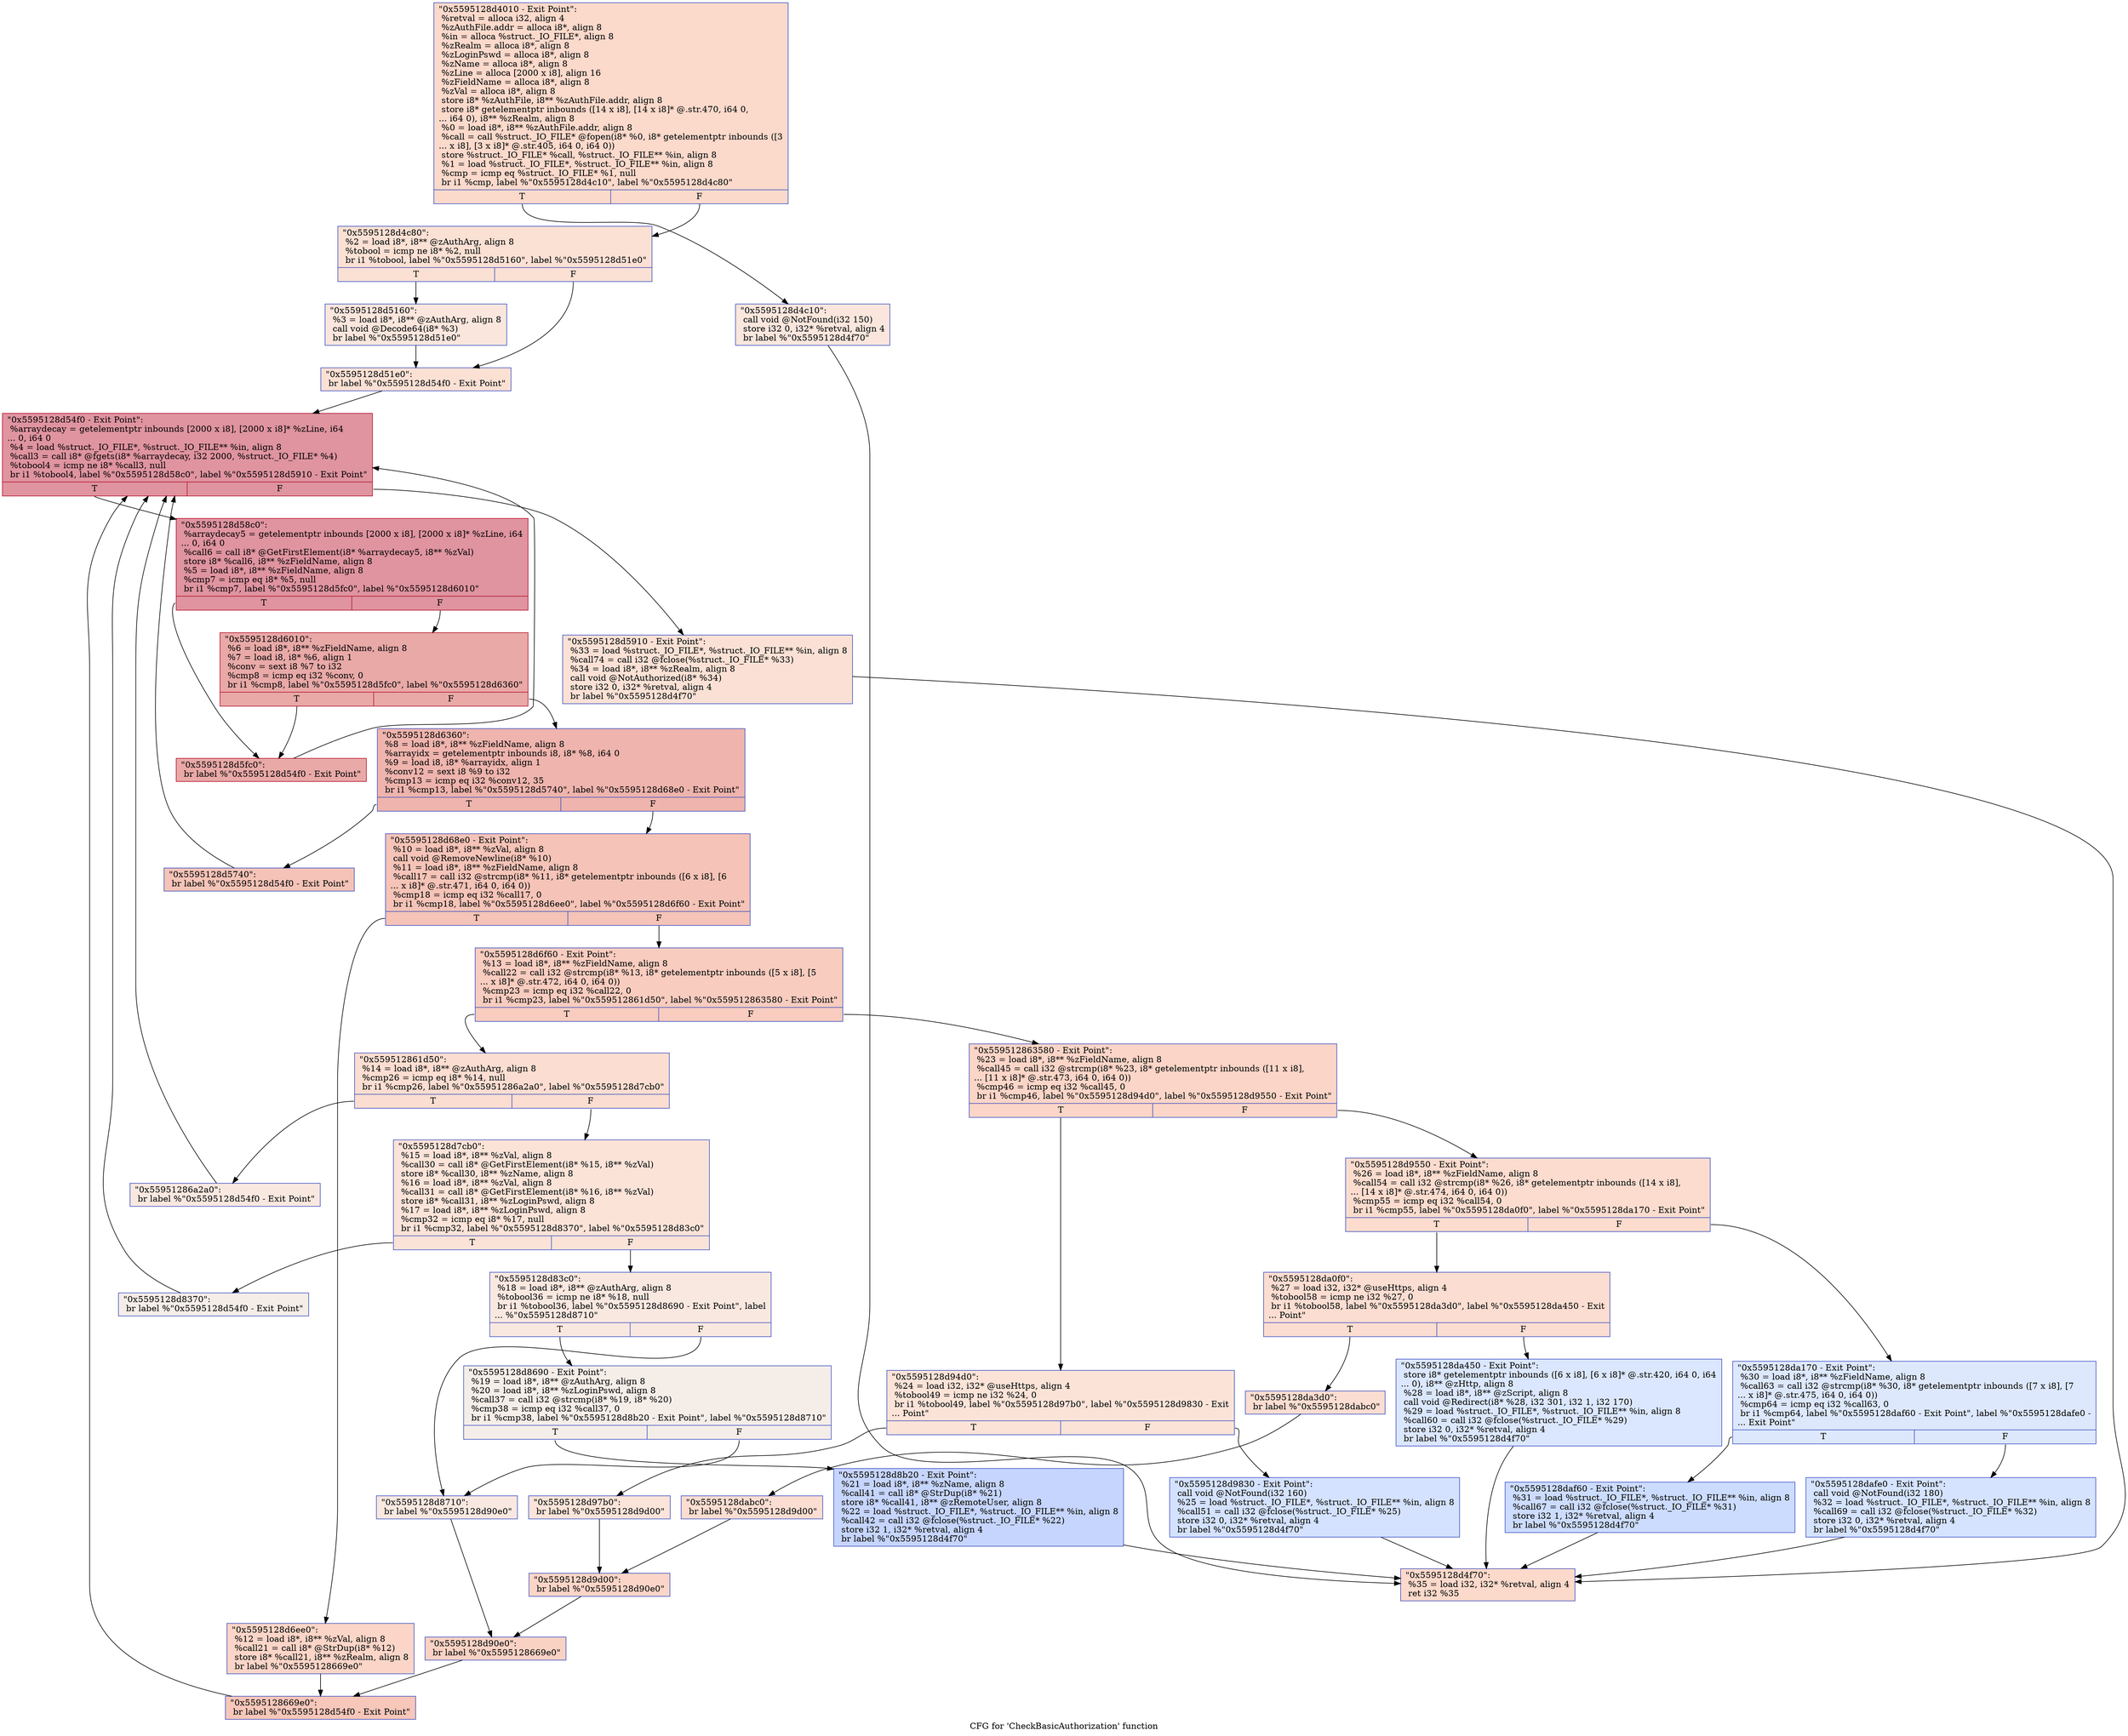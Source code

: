 digraph "CFG for 'CheckBasicAuthorization' function" {
	label="CFG for 'CheckBasicAuthorization' function";

	Node0x5595128d4010 [shape=record,color="#3d50c3ff", style=filled, fillcolor="#f7a88970",label="{\"0x5595128d4010 - Exit Point\":\l  %retval = alloca i32, align 4\l  %zAuthFile.addr = alloca i8*, align 8\l  %in = alloca %struct._IO_FILE*, align 8\l  %zRealm = alloca i8*, align 8\l  %zLoginPswd = alloca i8*, align 8\l  %zName = alloca i8*, align 8\l  %zLine = alloca [2000 x i8], align 16\l  %zFieldName = alloca i8*, align 8\l  %zVal = alloca i8*, align 8\l  store i8* %zAuthFile, i8** %zAuthFile.addr, align 8\l  store i8* getelementptr inbounds ([14 x i8], [14 x i8]* @.str.470, i64 0,\l... i64 0), i8** %zRealm, align 8\l  %0 = load i8*, i8** %zAuthFile.addr, align 8\l  %call = call %struct._IO_FILE* @fopen(i8* %0, i8* getelementptr inbounds ([3\l... x i8], [3 x i8]* @.str.405, i64 0, i64 0))\l  store %struct._IO_FILE* %call, %struct._IO_FILE** %in, align 8\l  %1 = load %struct._IO_FILE*, %struct._IO_FILE** %in, align 8\l  %cmp = icmp eq %struct._IO_FILE* %1, null\l  br i1 %cmp, label %\"0x5595128d4c10\", label %\"0x5595128d4c80\"\l|{<s0>T|<s1>F}}"];
	Node0x5595128d4010:s0 -> Node0x5595128d4c10;
	Node0x5595128d4010:s1 -> Node0x5595128d4c80;
	Node0x5595128d4c10 [shape=record,color="#3d50c3ff", style=filled, fillcolor="#f3c7b170",label="{\"0x5595128d4c10\":                                 \l  call void @NotFound(i32 150)\l  store i32 0, i32* %retval, align 4\l  br label %\"0x5595128d4f70\"\l}"];
	Node0x5595128d4c10 -> Node0x5595128d4f70;
	Node0x5595128d4c80 [shape=record,color="#3d50c3ff", style=filled, fillcolor="#f7b99e70",label="{\"0x5595128d4c80\":                                 \l  %2 = load i8*, i8** @zAuthArg, align 8\l  %tobool = icmp ne i8* %2, null\l  br i1 %tobool, label %\"0x5595128d5160\", label %\"0x5595128d51e0\"\l|{<s0>T|<s1>F}}"];
	Node0x5595128d4c80:s0 -> Node0x5595128d5160;
	Node0x5595128d4c80:s1 -> Node0x5595128d51e0;
	Node0x5595128d5160 [shape=record,color="#3d50c3ff", style=filled, fillcolor="#f3c7b170",label="{\"0x5595128d5160\":                                 \l  %3 = load i8*, i8** @zAuthArg, align 8\l  call void @Decode64(i8* %3)\l  br label %\"0x5595128d51e0\"\l}"];
	Node0x5595128d5160 -> Node0x5595128d51e0;
	Node0x5595128d51e0 [shape=record,color="#3d50c3ff", style=filled, fillcolor="#f7b99e70",label="{\"0x5595128d51e0\":                                 \l  br label %\"0x5595128d54f0 - Exit Point\"\l}"];
	Node0x5595128d51e0 -> Node0x5595128d54f0;
	Node0x5595128d54f0 [shape=record,color="#b70d28ff", style=filled, fillcolor="#b70d2870",label="{\"0x5595128d54f0 - Exit Point\":                    \l  %arraydecay = getelementptr inbounds [2000 x i8], [2000 x i8]* %zLine, i64\l... 0, i64 0\l  %4 = load %struct._IO_FILE*, %struct._IO_FILE** %in, align 8\l  %call3 = call i8* @fgets(i8* %arraydecay, i32 2000, %struct._IO_FILE* %4)\l  %tobool4 = icmp ne i8* %call3, null\l  br i1 %tobool4, label %\"0x5595128d58c0\", label %\"0x5595128d5910 - Exit Point\"\l|{<s0>T|<s1>F}}"];
	Node0x5595128d54f0:s0 -> Node0x5595128d58c0;
	Node0x5595128d54f0:s1 -> Node0x5595128d5910;
	Node0x5595128d58c0 [shape=record,color="#b70d28ff", style=filled, fillcolor="#b70d2870",label="{\"0x5595128d58c0\":                                 \l  %arraydecay5 = getelementptr inbounds [2000 x i8], [2000 x i8]* %zLine, i64\l... 0, i64 0\l  %call6 = call i8* @GetFirstElement(i8* %arraydecay5, i8** %zVal)\l  store i8* %call6, i8** %zFieldName, align 8\l  %5 = load i8*, i8** %zFieldName, align 8\l  %cmp7 = icmp eq i8* %5, null\l  br i1 %cmp7, label %\"0x5595128d5fc0\", label %\"0x5595128d6010\"\l|{<s0>T|<s1>F}}"];
	Node0x5595128d58c0:s0 -> Node0x5595128d5fc0;
	Node0x5595128d58c0:s1 -> Node0x5595128d6010;
	Node0x5595128d6010 [shape=record,color="#b70d28ff", style=filled, fillcolor="#ca3b3770",label="{\"0x5595128d6010\":                                 \l  %6 = load i8*, i8** %zFieldName, align 8\l  %7 = load i8, i8* %6, align 1\l  %conv = sext i8 %7 to i32\l  %cmp8 = icmp eq i32 %conv, 0\l  br i1 %cmp8, label %\"0x5595128d5fc0\", label %\"0x5595128d6360\"\l|{<s0>T|<s1>F}}"];
	Node0x5595128d6010:s0 -> Node0x5595128d5fc0;
	Node0x5595128d6010:s1 -> Node0x5595128d6360;
	Node0x5595128d5fc0 [shape=record,color="#b70d28ff", style=filled, fillcolor="#ca3b3770",label="{\"0x5595128d5fc0\":                                 \l  br label %\"0x5595128d54f0 - Exit Point\"\l}"];
	Node0x5595128d5fc0 -> Node0x5595128d54f0;
	Node0x5595128d6360 [shape=record,color="#3d50c3ff", style=filled, fillcolor="#d8564670",label="{\"0x5595128d6360\":                                 \l  %8 = load i8*, i8** %zFieldName, align 8\l  %arrayidx = getelementptr inbounds i8, i8* %8, i64 0\l  %9 = load i8, i8* %arrayidx, align 1\l  %conv12 = sext i8 %9 to i32\l  %cmp13 = icmp eq i32 %conv12, 35\l  br i1 %cmp13, label %\"0x5595128d5740\", label %\"0x5595128d68e0 - Exit Point\"\l|{<s0>T|<s1>F}}"];
	Node0x5595128d6360:s0 -> Node0x5595128d5740;
	Node0x5595128d6360:s1 -> Node0x5595128d68e0;
	Node0x5595128d5740 [shape=record,color="#3d50c3ff", style=filled, fillcolor="#e8765c70",label="{\"0x5595128d5740\":                                 \l  br label %\"0x5595128d54f0 - Exit Point\"\l}"];
	Node0x5595128d5740 -> Node0x5595128d54f0;
	Node0x5595128d68e0 [shape=record,color="#3d50c3ff", style=filled, fillcolor="#e8765c70",label="{\"0x5595128d68e0 - Exit Point\":                    \l  %10 = load i8*, i8** %zVal, align 8\l  call void @RemoveNewline(i8* %10)\l  %11 = load i8*, i8** %zFieldName, align 8\l  %call17 = call i32 @strcmp(i8* %11, i8* getelementptr inbounds ([6 x i8], [6\l... x i8]* @.str.471, i64 0, i64 0))\l  %cmp18 = icmp eq i32 %call17, 0\l  br i1 %cmp18, label %\"0x5595128d6ee0\", label %\"0x5595128d6f60 - Exit Point\"\l|{<s0>T|<s1>F}}"];
	Node0x5595128d68e0:s0 -> Node0x5595128d6ee0;
	Node0x5595128d68e0:s1 -> Node0x5595128d6f60;
	Node0x5595128d6ee0 [shape=record,color="#3d50c3ff", style=filled, fillcolor="#f5a08170",label="{\"0x5595128d6ee0\":                                 \l  %12 = load i8*, i8** %zVal, align 8\l  %call21 = call i8* @StrDup(i8* %12)\l  store i8* %call21, i8** %zRealm, align 8\l  br label %\"0x5595128669e0\"\l}"];
	Node0x5595128d6ee0 -> Node0x5595128669e0;
	Node0x5595128d6f60 [shape=record,color="#3d50c3ff", style=filled, fillcolor="#f08b6e70",label="{\"0x5595128d6f60 - Exit Point\":                    \l  %13 = load i8*, i8** %zFieldName, align 8\l  %call22 = call i32 @strcmp(i8* %13, i8* getelementptr inbounds ([5 x i8], [5\l... x i8]* @.str.472, i64 0, i64 0))\l  %cmp23 = icmp eq i32 %call22, 0\l  br i1 %cmp23, label %\"0x559512861d50\", label %\"0x559512863580 - Exit Point\"\l|{<s0>T|<s1>F}}"];
	Node0x5595128d6f60:s0 -> Node0x559512861d50;
	Node0x5595128d6f60:s1 -> Node0x559512863580;
	Node0x559512861d50 [shape=record,color="#3d50c3ff", style=filled, fillcolor="#f7b39670",label="{\"0x559512861d50\":                                 \l  %14 = load i8*, i8** @zAuthArg, align 8\l  %cmp26 = icmp eq i8* %14, null\l  br i1 %cmp26, label %\"0x55951286a2a0\", label %\"0x5595128d7cb0\"\l|{<s0>T|<s1>F}}"];
	Node0x559512861d50:s0 -> Node0x55951286a2a0;
	Node0x559512861d50:s1 -> Node0x5595128d7cb0;
	Node0x55951286a2a0 [shape=record,color="#3d50c3ff", style=filled, fillcolor="#f1ccb870",label="{\"0x55951286a2a0\":                                 \l  br label %\"0x5595128d54f0 - Exit Point\"\l}"];
	Node0x55951286a2a0 -> Node0x5595128d54f0;
	Node0x5595128d7cb0 [shape=record,color="#3d50c3ff", style=filled, fillcolor="#f6bfa670",label="{\"0x5595128d7cb0\":                                 \l  %15 = load i8*, i8** %zVal, align 8\l  %call30 = call i8* @GetFirstElement(i8* %15, i8** %zVal)\l  store i8* %call30, i8** %zName, align 8\l  %16 = load i8*, i8** %zVal, align 8\l  %call31 = call i8* @GetFirstElement(i8* %16, i8** %zVal)\l  store i8* %call31, i8** %zLoginPswd, align 8\l  %17 = load i8*, i8** %zLoginPswd, align 8\l  %cmp32 = icmp eq i8* %17, null\l  br i1 %cmp32, label %\"0x5595128d8370\", label %\"0x5595128d83c0\"\l|{<s0>T|<s1>F}}"];
	Node0x5595128d7cb0:s0 -> Node0x5595128d8370;
	Node0x5595128d7cb0:s1 -> Node0x5595128d83c0;
	Node0x5595128d8370 [shape=record,color="#3d50c3ff", style=filled, fillcolor="#e8d6cc70",label="{\"0x5595128d8370\":                                 \l  br label %\"0x5595128d54f0 - Exit Point\"\l}"];
	Node0x5595128d8370 -> Node0x5595128d54f0;
	Node0x5595128d83c0 [shape=record,color="#3d50c3ff", style=filled, fillcolor="#f1ccb870",label="{\"0x5595128d83c0\":                                 \l  %18 = load i8*, i8** @zAuthArg, align 8\l  %tobool36 = icmp ne i8* %18, null\l  br i1 %tobool36, label %\"0x5595128d8690 - Exit Point\", label\l... %\"0x5595128d8710\"\l|{<s0>T|<s1>F}}"];
	Node0x5595128d83c0:s0 -> Node0x5595128d8690;
	Node0x5595128d83c0:s1 -> Node0x5595128d8710;
	Node0x5595128d8690 [shape=record,color="#3d50c3ff", style=filled, fillcolor="#e8d6cc70",label="{\"0x5595128d8690 - Exit Point\":                    \l  %19 = load i8*, i8** @zAuthArg, align 8\l  %20 = load i8*, i8** %zLoginPswd, align 8\l  %call37 = call i32 @strcmp(i8* %19, i8* %20)\l  %cmp38 = icmp eq i32 %call37, 0\l  br i1 %cmp38, label %\"0x5595128d8b20 - Exit Point\", label %\"0x5595128d8710\"\l|{<s0>T|<s1>F}}"];
	Node0x5595128d8690:s0 -> Node0x5595128d8b20;
	Node0x5595128d8690:s1 -> Node0x5595128d8710;
	Node0x5595128d8b20 [shape=record,color="#3d50c3ff", style=filled, fillcolor="#7ea1fa70",label="{\"0x5595128d8b20 - Exit Point\":                    \l  %21 = load i8*, i8** %zName, align 8\l  %call41 = call i8* @StrDup(i8* %21)\l  store i8* %call41, i8** @zRemoteUser, align 8\l  %22 = load %struct._IO_FILE*, %struct._IO_FILE** %in, align 8\l  %call42 = call i32 @fclose(%struct._IO_FILE* %22)\l  store i32 1, i32* %retval, align 4\l  br label %\"0x5595128d4f70\"\l}"];
	Node0x5595128d8b20 -> Node0x5595128d4f70;
	Node0x5595128d8710 [shape=record,color="#3d50c3ff", style=filled, fillcolor="#f1ccb870",label="{\"0x5595128d8710\":                                 \l  br label %\"0x5595128d90e0\"\l}"];
	Node0x5595128d8710 -> Node0x5595128d90e0;
	Node0x559512863580 [shape=record,color="#3d50c3ff", style=filled, fillcolor="#f5a08170",label="{\"0x559512863580 - Exit Point\":                    \l  %23 = load i8*, i8** %zFieldName, align 8\l  %call45 = call i32 @strcmp(i8* %23, i8* getelementptr inbounds ([11 x i8],\l... [11 x i8]* @.str.473, i64 0, i64 0))\l  %cmp46 = icmp eq i32 %call45, 0\l  br i1 %cmp46, label %\"0x5595128d94d0\", label %\"0x5595128d9550 - Exit Point\"\l|{<s0>T|<s1>F}}"];
	Node0x559512863580:s0 -> Node0x5595128d94d0;
	Node0x559512863580:s1 -> Node0x5595128d9550;
	Node0x5595128d94d0 [shape=record,color="#3d50c3ff", style=filled, fillcolor="#f6bfa670",label="{\"0x5595128d94d0\":                                 \l  %24 = load i32, i32* @useHttps, align 4\l  %tobool49 = icmp ne i32 %24, 0\l  br i1 %tobool49, label %\"0x5595128d97b0\", label %\"0x5595128d9830 - Exit\l... Point\"\l|{<s0>T|<s1>F}}"];
	Node0x5595128d94d0:s0 -> Node0x5595128d97b0;
	Node0x5595128d94d0:s1 -> Node0x5595128d9830;
	Node0x5595128d9830 [shape=record,color="#3d50c3ff", style=filled, fillcolor="#9ebeff70",label="{\"0x5595128d9830 - Exit Point\":                    \l  call void @NotFound(i32 160)\l  %25 = load %struct._IO_FILE*, %struct._IO_FILE** %in, align 8\l  %call51 = call i32 @fclose(%struct._IO_FILE* %25)\l  store i32 0, i32* %retval, align 4\l  br label %\"0x5595128d4f70\"\l}"];
	Node0x5595128d9830 -> Node0x5595128d4f70;
	Node0x5595128d97b0 [shape=record,color="#3d50c3ff", style=filled, fillcolor="#f5c1a970",label="{\"0x5595128d97b0\":                                 \l  br label %\"0x5595128d9d00\"\l}"];
	Node0x5595128d97b0 -> Node0x5595128d9d00;
	Node0x5595128d9550 [shape=record,color="#3d50c3ff", style=filled, fillcolor="#f7af9170",label="{\"0x5595128d9550 - Exit Point\":                    \l  %26 = load i8*, i8** %zFieldName, align 8\l  %call54 = call i32 @strcmp(i8* %26, i8* getelementptr inbounds ([14 x i8],\l... [14 x i8]* @.str.474, i64 0, i64 0))\l  %cmp55 = icmp eq i32 %call54, 0\l  br i1 %cmp55, label %\"0x5595128da0f0\", label %\"0x5595128da170 - Exit Point\"\l|{<s0>T|<s1>F}}"];
	Node0x5595128d9550:s0 -> Node0x5595128da0f0;
	Node0x5595128d9550:s1 -> Node0x5595128da170;
	Node0x5595128da0f0 [shape=record,color="#3d50c3ff", style=filled, fillcolor="#f7b39670",label="{\"0x5595128da0f0\":                                 \l  %27 = load i32, i32* @useHttps, align 4\l  %tobool58 = icmp ne i32 %27, 0\l  br i1 %tobool58, label %\"0x5595128da3d0\", label %\"0x5595128da450 - Exit\l... Point\"\l|{<s0>T|<s1>F}}"];
	Node0x5595128da0f0:s0 -> Node0x5595128da3d0;
	Node0x5595128da0f0:s1 -> Node0x5595128da450;
	Node0x5595128da450 [shape=record,color="#3d50c3ff", style=filled, fillcolor="#aec9fc70",label="{\"0x5595128da450 - Exit Point\":                    \l  store i8* getelementptr inbounds ([6 x i8], [6 x i8]* @.str.420, i64 0, i64\l... 0), i8** @zHttp, align 8\l  %28 = load i8*, i8** @zScript, align 8\l  call void @Redirect(i8* %28, i32 301, i32 1, i32 170)\l  %29 = load %struct._IO_FILE*, %struct._IO_FILE** %in, align 8\l  %call60 = call i32 @fclose(%struct._IO_FILE* %29)\l  store i32 0, i32* %retval, align 4\l  br label %\"0x5595128d4f70\"\l}"];
	Node0x5595128da450 -> Node0x5595128d4f70;
	Node0x5595128da3d0 [shape=record,color="#3d50c3ff", style=filled, fillcolor="#f7b39670",label="{\"0x5595128da3d0\":                                 \l  br label %\"0x5595128dabc0\"\l}"];
	Node0x5595128da3d0 -> Node0x5595128dabc0;
	Node0x5595128da170 [shape=record,color="#3d50c3ff", style=filled, fillcolor="#b2ccfb70",label="{\"0x5595128da170 - Exit Point\":                    \l  %30 = load i8*, i8** %zFieldName, align 8\l  %call63 = call i32 @strcmp(i8* %30, i8* getelementptr inbounds ([7 x i8], [7\l... x i8]* @.str.475, i64 0, i64 0))\l  %cmp64 = icmp eq i32 %call63, 0\l  br i1 %cmp64, label %\"0x5595128daf60 - Exit Point\", label %\"0x5595128dafe0 -\l... Exit Point\"\l|{<s0>T|<s1>F}}"];
	Node0x5595128da170:s0 -> Node0x5595128daf60;
	Node0x5595128da170:s1 -> Node0x5595128dafe0;
	Node0x5595128daf60 [shape=record,color="#3d50c3ff", style=filled, fillcolor="#8caffe70",label="{\"0x5595128daf60 - Exit Point\":                    \l  %31 = load %struct._IO_FILE*, %struct._IO_FILE** %in, align 8\l  %call67 = call i32 @fclose(%struct._IO_FILE* %31)\l  store i32 1, i32* %retval, align 4\l  br label %\"0x5595128d4f70\"\l}"];
	Node0x5595128daf60 -> Node0x5595128d4f70;
	Node0x5595128dafe0 [shape=record,color="#3d50c3ff", style=filled, fillcolor="#a1c0ff70",label="{\"0x5595128dafe0 - Exit Point\":                    \l  call void @NotFound(i32 180)\l  %32 = load %struct._IO_FILE*, %struct._IO_FILE** %in, align 8\l  %call69 = call i32 @fclose(%struct._IO_FILE* %32)\l  store i32 0, i32* %retval, align 4\l  br label %\"0x5595128d4f70\"\l}"];
	Node0x5595128dafe0 -> Node0x5595128d4f70;
	Node0x5595128dabc0 [shape=record,color="#3d50c3ff", style=filled, fillcolor="#f7b39670",label="{\"0x5595128dabc0\":                                 \l  br label %\"0x5595128d9d00\"\l}"];
	Node0x5595128dabc0 -> Node0x5595128d9d00;
	Node0x5595128d9d00 [shape=record,color="#3d50c3ff", style=filled, fillcolor="#f5a08170",label="{\"0x5595128d9d00\":                                 \l  br label %\"0x5595128d90e0\"\l}"];
	Node0x5595128d9d00 -> Node0x5595128d90e0;
	Node0x5595128d90e0 [shape=record,color="#3d50c3ff", style=filled, fillcolor="#f4987a70",label="{\"0x5595128d90e0\":                                 \l  br label %\"0x5595128669e0\"\l}"];
	Node0x5595128d90e0 -> Node0x5595128669e0;
	Node0x5595128669e0 [shape=record,color="#3d50c3ff", style=filled, fillcolor="#ec7f6370",label="{\"0x5595128669e0\":                                 \l  br label %\"0x5595128d54f0 - Exit Point\"\l}"];
	Node0x5595128669e0 -> Node0x5595128d54f0;
	Node0x5595128d5910 [shape=record,color="#3d50c3ff", style=filled, fillcolor="#f7bca170",label="{\"0x5595128d5910 - Exit Point\":                    \l  %33 = load %struct._IO_FILE*, %struct._IO_FILE** %in, align 8\l  %call74 = call i32 @fclose(%struct._IO_FILE* %33)\l  %34 = load i8*, i8** %zRealm, align 8\l  call void @NotAuthorized(i8* %34)\l  store i32 0, i32* %retval, align 4\l  br label %\"0x5595128d4f70\"\l}"];
	Node0x5595128d5910 -> Node0x5595128d4f70;
	Node0x5595128d4f70 [shape=record,color="#3d50c3ff", style=filled, fillcolor="#f7a88970",label="{\"0x5595128d4f70\":                                 \l  %35 = load i32, i32* %retval, align 4\l  ret i32 %35\l}"];
}
